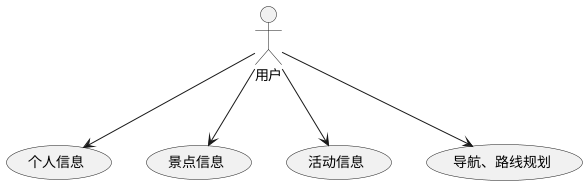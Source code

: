 @startuml
'https://plantuml.com/use-case-diagram

'left to right direction

用户 --> (个人信息)
用户 --> (景点信息)
用户--> (活动信息)
用户 --> (导航、路线规划)
'用户 --> (路线规划)
'(选取出行方式)-->(步行出行)
'(选取出行方式)-->(骑行出行)
'(选取出行方式)-->(驾车出行)
'(选取出行方式)-->(公交出行)
'(设置目的地)-->(地图点击)
'(设置目的地)-->(键盘输入)
'(路线规划)-->(地图显示路径)
'(路线规划)-->(详细路径展示)
'(路线规划)-->(行程距离及所需时间)
@enduml